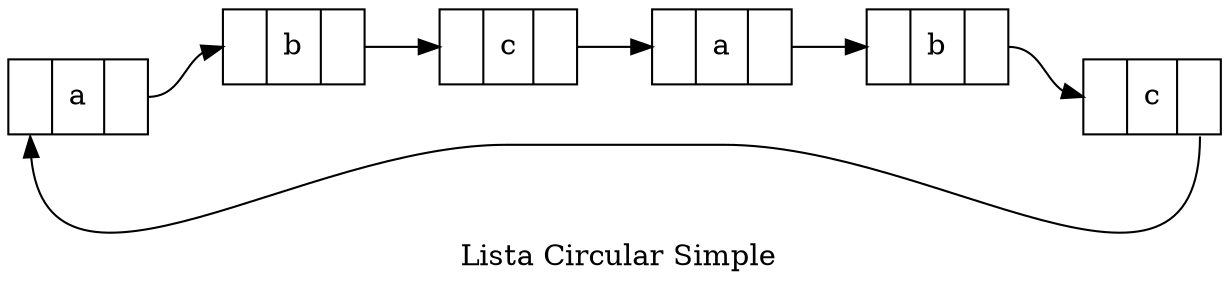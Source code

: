 digraph ListaDoble {
rankdir=LR;
Nodo0[shape=record,label="{<pre>|a|<next>}"];
Nodo1[shape=record,label="{<pre>|b|<next>}"];
Nodo2[shape=record,label="{<pre>|c|<next>}"];
Nodo3[shape=record,label="{<pre>|a|<next>}"];
Nodo4[shape=record,label="{<pre>|b|<next>}"];
Nodo5[shape=record,label="{<pre>|c|<next>}"];
Nodo0:next->Nodo1:pre;
Nodo1:next->Nodo2:pre;
Nodo2:next->Nodo3:pre;
Nodo3:next->Nodo4:pre;
Nodo4:next->Nodo5:pre;
Nodo5:next->Nodo0:pre;
label = " Lista Circular Simple";
}
